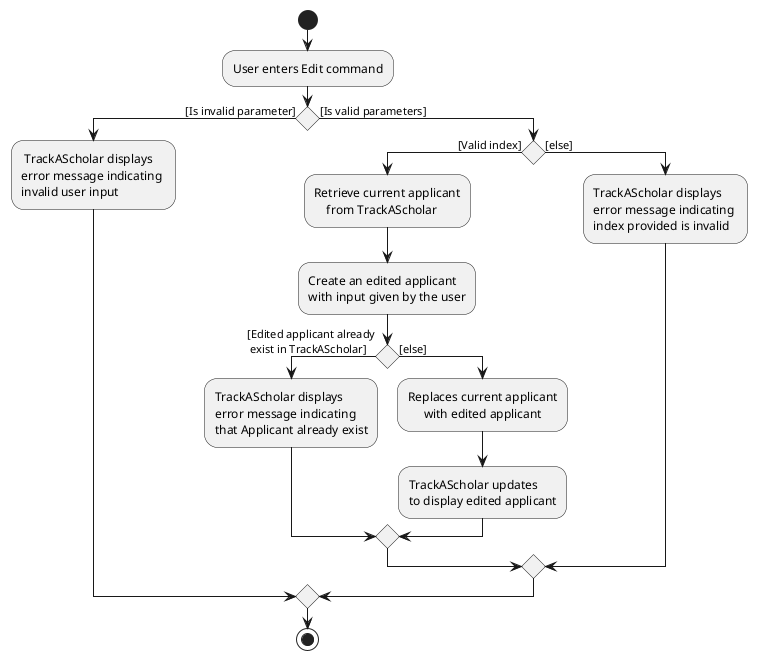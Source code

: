 @startuml
start
:User enters Edit command;

if () then ([Is invalid parameter])
    : TrackAScholar displays \nerror message indicating \ninvalid user input;

else ([Is valid parameters])

    if () then ([Valid index])
        :Retrieve current applicant\n    from TrackAScholar;

        :Create an edited applicant \nwith input given by the user;

        if () then ([Edited applicant already\n exist in TrackAScholar])
            :TrackAScholar displays \nerror message indicating \nthat Applicant already exist;

        else ([else])
            :Replaces current applicant\n     with edited applicant;

            :TrackAScholar updates \nto display edited applicant;
        endif

    else ([else])
        :TrackAScholar displays \nerror message indicating \nindex provided is invalid;

    endif

endif
stop
@enduml
